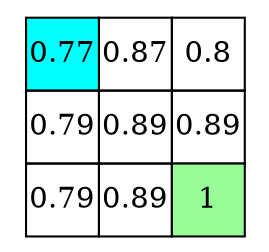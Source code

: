 digraph G
{
node [shape=plaintext]
a[label=<<TABLE BORDER="0" CELLBORDER="1" CELLSPACING="0">
<TR>
<TD width="35" height="35" fixedsize="true" BGCOLOR="cyan">0.77</TD>
<TD width="35" height="35" fixedsize="true">0.87</TD>
<TD width="35" height="35" fixedsize="true">0.8</TD>
</TR>
<TR>
<TD width="35" height="35" fixedsize="true">0.79</TD>
<TD width="35" height="35" fixedsize="true">0.89</TD>
<TD width="35" height="35" fixedsize="true">0.89</TD>
</TR>
<TR>
<TD width="35" height="35" fixedsize="true">0.79</TD>
<TD width="35" height="35" fixedsize="true">0.89</TD>
<TD width="35" height="35" fixedsize="true" BGCOLOR="palegreen">1</TD>
</TR>
 </TABLE>>];
}

